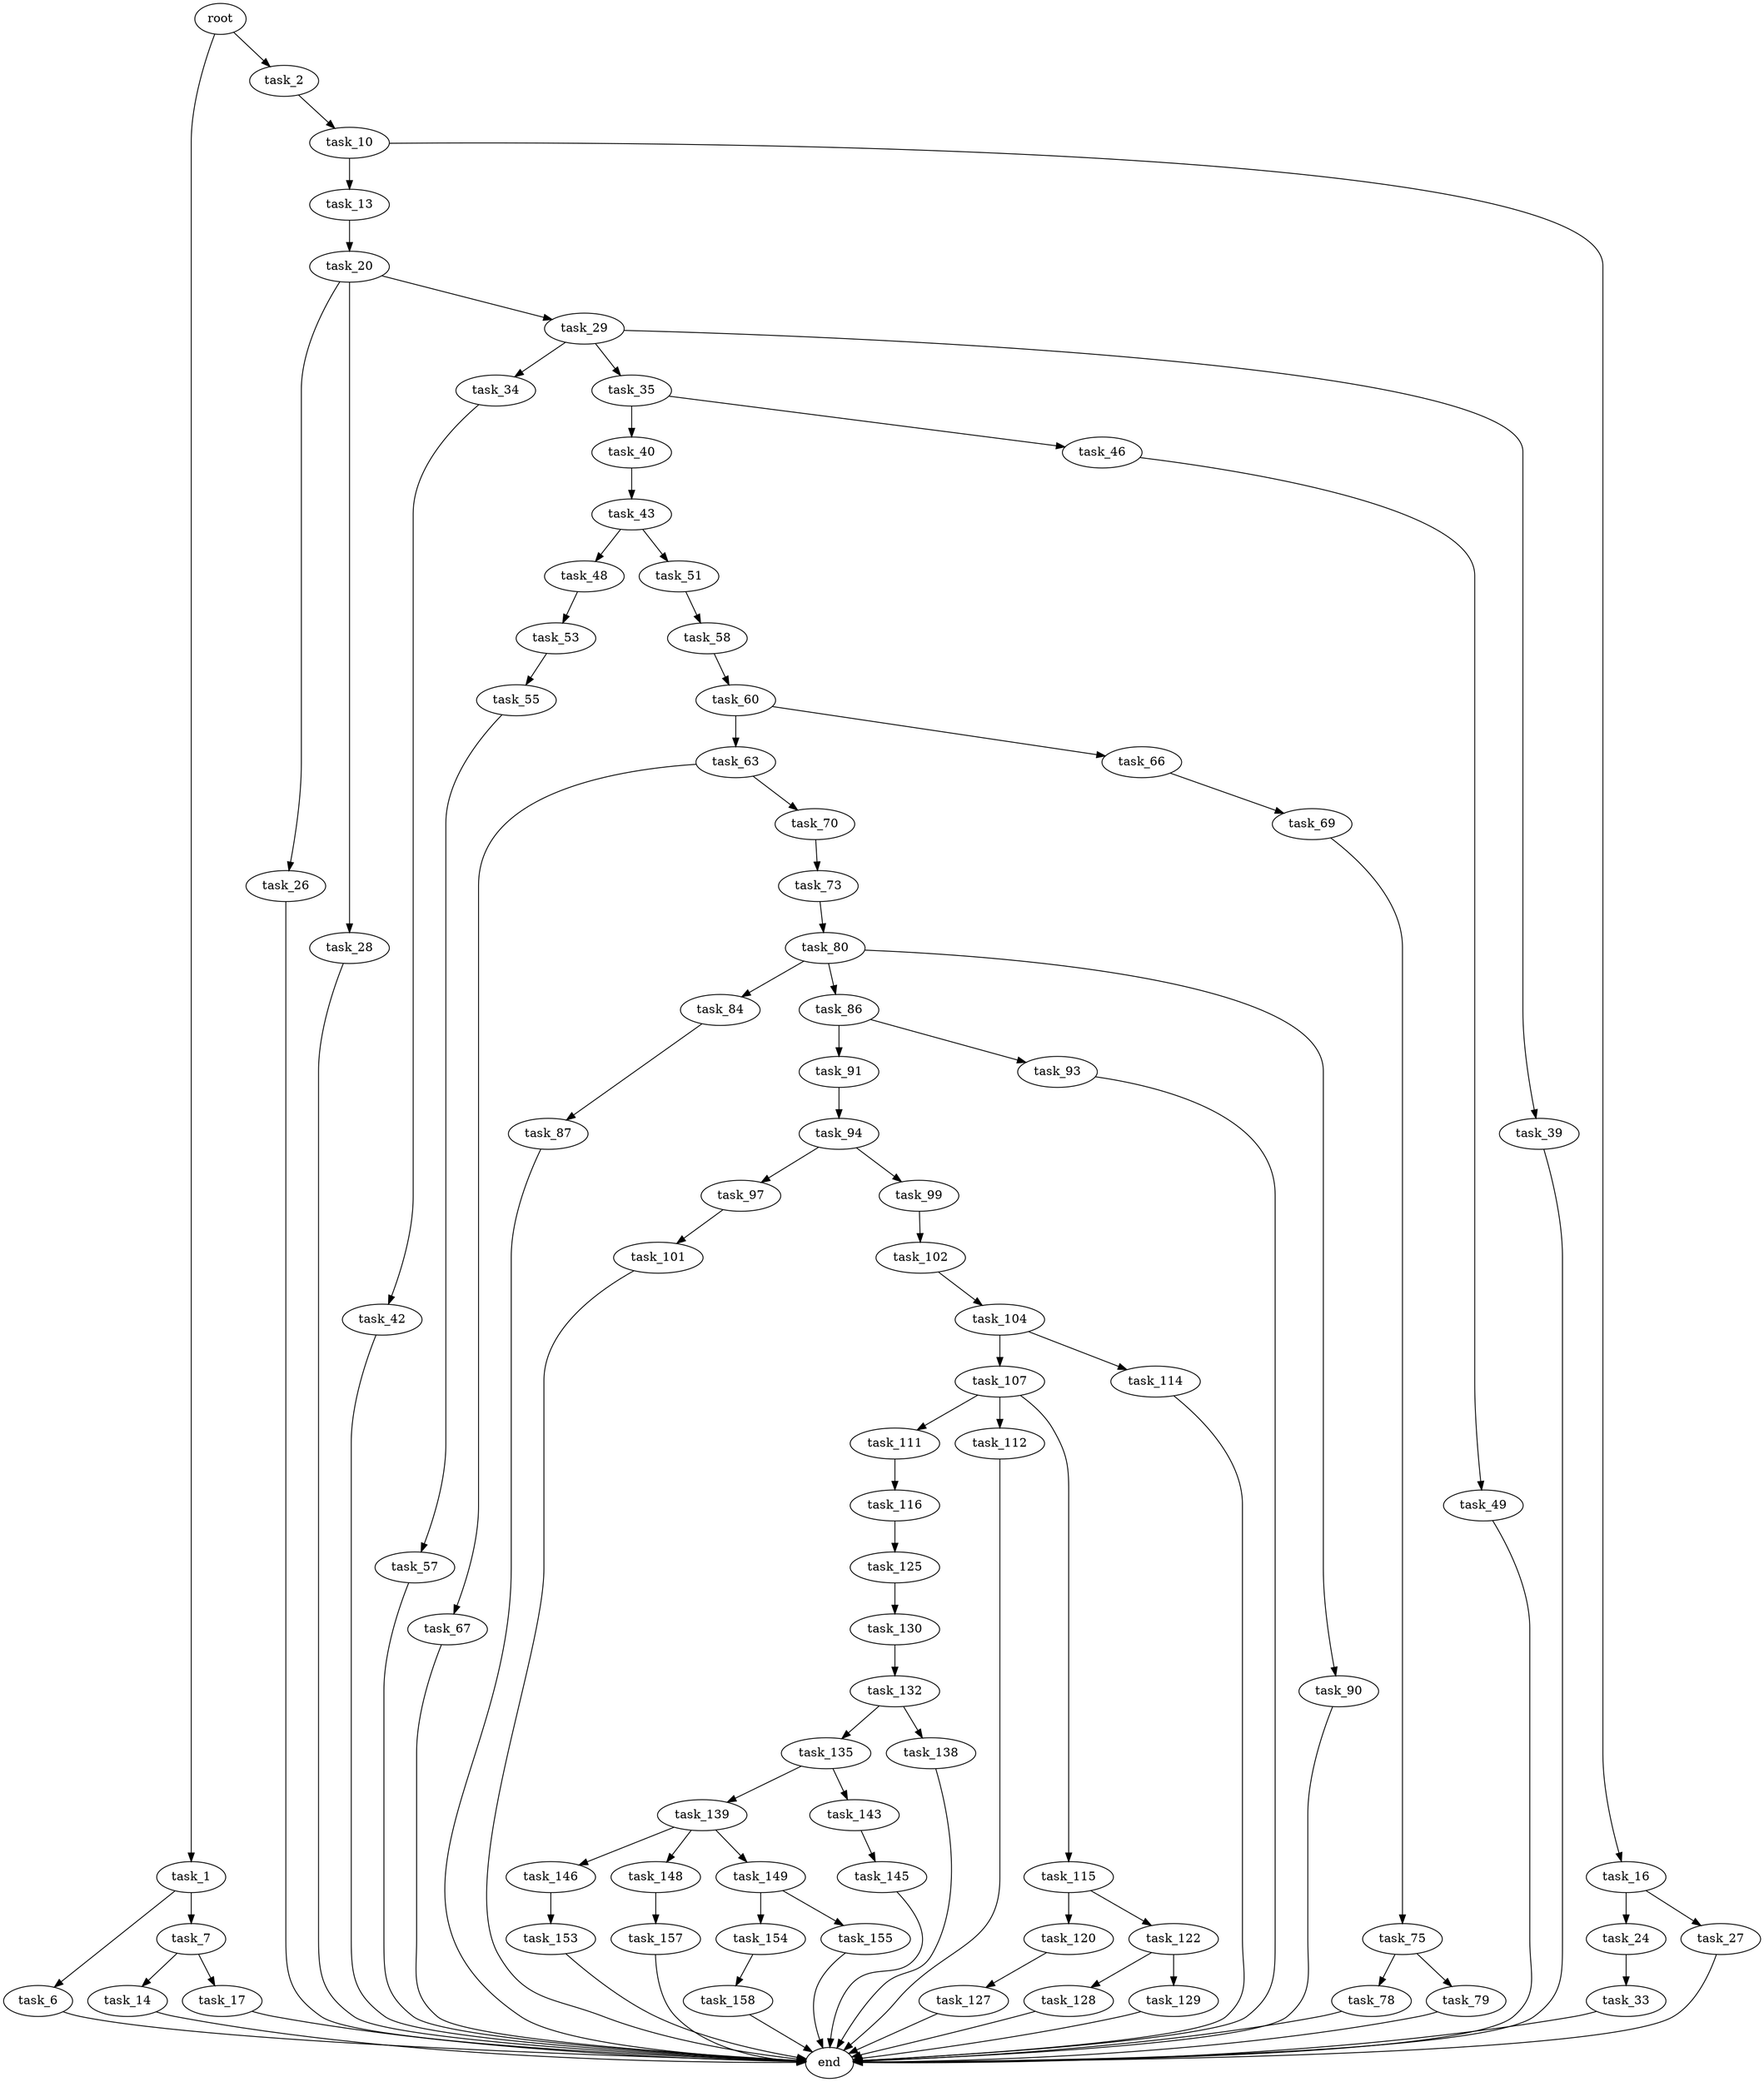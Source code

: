 digraph G {
  root [size="0.000000"];
  task_1 [size="2325429655.000000"];
  task_2 [size="134217728000.000000"];
  task_6 [size="1343080016.000000"];
  task_7 [size="39748607885.000000"];
  task_10 [size="68719476736.000000"];
  task_13 [size="5045638924.000000"];
  task_14 [size="101163858428.000000"];
  task_16 [size="14667604019.000000"];
  task_17 [size="1031171628800.000000"];
  task_20 [size="1368016086259.000000"];
  task_24 [size="134217728000.000000"];
  task_26 [size="782757789696.000000"];
  task_27 [size="5225029800.000000"];
  task_28 [size="8589934592.000000"];
  task_29 [size="2995565570.000000"];
  task_33 [size="6753363276.000000"];
  task_34 [size="53418606260.000000"];
  task_35 [size="851499198888.000000"];
  task_39 [size="246630741164.000000"];
  task_40 [size="68719476736.000000"];
  task_42 [size="68719476736.000000"];
  task_43 [size="40947701102.000000"];
  task_46 [size="577518272071.000000"];
  task_48 [size="231928233984.000000"];
  task_49 [size="1073741824000.000000"];
  task_51 [size="134217728000.000000"];
  task_53 [size="1421619492.000000"];
  task_55 [size="68719476736.000000"];
  task_57 [size="201295086122.000000"];
  task_58 [size="231928233984.000000"];
  task_60 [size="6605335012.000000"];
  task_63 [size="30994814864.000000"];
  task_66 [size="1659496333.000000"];
  task_67 [size="607290236545.000000"];
  task_69 [size="187101105887.000000"];
  task_70 [size="649040056274.000000"];
  task_73 [size="368293445632.000000"];
  task_75 [size="239436900323.000000"];
  task_78 [size="5223771455.000000"];
  task_79 [size="1166659939.000000"];
  task_80 [size="134217728000.000000"];
  task_84 [size="17012511726.000000"];
  task_86 [size="809750084151.000000"];
  task_87 [size="171973377572.000000"];
  task_90 [size="179233365494.000000"];
  task_91 [size="782757789696.000000"];
  task_93 [size="368293445632.000000"];
  task_94 [size="1682981785.000000"];
  task_97 [size="231928233984.000000"];
  task_99 [size="260644178327.000000"];
  task_101 [size="549755813888.000000"];
  task_102 [size="231928233984.000000"];
  task_104 [size="183515541344.000000"];
  task_107 [size="1113671652.000000"];
  task_111 [size="1073741824000.000000"];
  task_112 [size="252523007616.000000"];
  task_114 [size="248004810274.000000"];
  task_115 [size="48682122508.000000"];
  task_116 [size="1035077495.000000"];
  task_120 [size="18637666366.000000"];
  task_122 [size="368293445632.000000"];
  task_125 [size="97104807490.000000"];
  task_127 [size="6650684088.000000"];
  task_128 [size="134217728000.000000"];
  task_129 [size="1073741824000.000000"];
  task_130 [size="16964097950.000000"];
  task_132 [size="368293445632.000000"];
  task_135 [size="549755813888.000000"];
  task_138 [size="96649082846.000000"];
  task_139 [size="231928233984.000000"];
  task_143 [size="8589934592.000000"];
  task_145 [size="1661247811.000000"];
  task_146 [size="214208419225.000000"];
  task_148 [size="174941019094.000000"];
  task_149 [size="9571143444.000000"];
  task_153 [size="6991024148.000000"];
  task_154 [size="1168249800.000000"];
  task_155 [size="8589934592.000000"];
  task_157 [size="2570201885.000000"];
  task_158 [size="278998757789.000000"];
  end [size="0.000000"];

  root -> task_1 [size="1.000000"];
  root -> task_2 [size="1.000000"];
  task_1 -> task_6 [size="75497472.000000"];
  task_1 -> task_7 [size="75497472.000000"];
  task_2 -> task_10 [size="209715200.000000"];
  task_6 -> end [size="1.000000"];
  task_7 -> task_14 [size="679477248.000000"];
  task_7 -> task_17 [size="679477248.000000"];
  task_10 -> task_13 [size="134217728.000000"];
  task_10 -> task_16 [size="134217728.000000"];
  task_13 -> task_20 [size="411041792.000000"];
  task_14 -> end [size="1.000000"];
  task_16 -> task_24 [size="33554432.000000"];
  task_16 -> task_27 [size="33554432.000000"];
  task_17 -> end [size="1.000000"];
  task_20 -> task_26 [size="838860800.000000"];
  task_20 -> task_28 [size="838860800.000000"];
  task_20 -> task_29 [size="838860800.000000"];
  task_24 -> task_33 [size="209715200.000000"];
  task_26 -> end [size="1.000000"];
  task_27 -> end [size="1.000000"];
  task_28 -> end [size="1.000000"];
  task_29 -> task_34 [size="209715200.000000"];
  task_29 -> task_35 [size="209715200.000000"];
  task_29 -> task_39 [size="209715200.000000"];
  task_33 -> end [size="1.000000"];
  task_34 -> task_42 [size="838860800.000000"];
  task_35 -> task_40 [size="679477248.000000"];
  task_35 -> task_46 [size="679477248.000000"];
  task_39 -> end [size="1.000000"];
  task_40 -> task_43 [size="134217728.000000"];
  task_42 -> end [size="1.000000"];
  task_43 -> task_48 [size="679477248.000000"];
  task_43 -> task_51 [size="679477248.000000"];
  task_46 -> task_49 [size="838860800.000000"];
  task_48 -> task_53 [size="301989888.000000"];
  task_49 -> end [size="1.000000"];
  task_51 -> task_58 [size="209715200.000000"];
  task_53 -> task_55 [size="75497472.000000"];
  task_55 -> task_57 [size="134217728.000000"];
  task_57 -> end [size="1.000000"];
  task_58 -> task_60 [size="301989888.000000"];
  task_60 -> task_63 [size="33554432.000000"];
  task_60 -> task_66 [size="33554432.000000"];
  task_63 -> task_67 [size="134217728.000000"];
  task_63 -> task_70 [size="134217728.000000"];
  task_66 -> task_69 [size="33554432.000000"];
  task_67 -> end [size="1.000000"];
  task_69 -> task_75 [size="411041792.000000"];
  task_70 -> task_73 [size="536870912.000000"];
  task_73 -> task_80 [size="411041792.000000"];
  task_75 -> task_78 [size="838860800.000000"];
  task_75 -> task_79 [size="838860800.000000"];
  task_78 -> end [size="1.000000"];
  task_79 -> end [size="1.000000"];
  task_80 -> task_84 [size="209715200.000000"];
  task_80 -> task_86 [size="209715200.000000"];
  task_80 -> task_90 [size="209715200.000000"];
  task_84 -> task_87 [size="536870912.000000"];
  task_86 -> task_91 [size="838860800.000000"];
  task_86 -> task_93 [size="838860800.000000"];
  task_87 -> end [size="1.000000"];
  task_90 -> end [size="1.000000"];
  task_91 -> task_94 [size="679477248.000000"];
  task_93 -> end [size="1.000000"];
  task_94 -> task_97 [size="75497472.000000"];
  task_94 -> task_99 [size="75497472.000000"];
  task_97 -> task_101 [size="301989888.000000"];
  task_99 -> task_102 [size="209715200.000000"];
  task_101 -> end [size="1.000000"];
  task_102 -> task_104 [size="301989888.000000"];
  task_104 -> task_107 [size="134217728.000000"];
  task_104 -> task_114 [size="134217728.000000"];
  task_107 -> task_111 [size="134217728.000000"];
  task_107 -> task_112 [size="134217728.000000"];
  task_107 -> task_115 [size="134217728.000000"];
  task_111 -> task_116 [size="838860800.000000"];
  task_112 -> end [size="1.000000"];
  task_114 -> end [size="1.000000"];
  task_115 -> task_120 [size="838860800.000000"];
  task_115 -> task_122 [size="838860800.000000"];
  task_116 -> task_125 [size="33554432.000000"];
  task_120 -> task_127 [size="411041792.000000"];
  task_122 -> task_128 [size="411041792.000000"];
  task_122 -> task_129 [size="411041792.000000"];
  task_125 -> task_130 [size="134217728.000000"];
  task_127 -> end [size="1.000000"];
  task_128 -> end [size="1.000000"];
  task_129 -> end [size="1.000000"];
  task_130 -> task_132 [size="33554432.000000"];
  task_132 -> task_135 [size="411041792.000000"];
  task_132 -> task_138 [size="411041792.000000"];
  task_135 -> task_139 [size="536870912.000000"];
  task_135 -> task_143 [size="536870912.000000"];
  task_138 -> end [size="1.000000"];
  task_139 -> task_146 [size="301989888.000000"];
  task_139 -> task_148 [size="301989888.000000"];
  task_139 -> task_149 [size="301989888.000000"];
  task_143 -> task_145 [size="33554432.000000"];
  task_145 -> end [size="1.000000"];
  task_146 -> task_153 [size="209715200.000000"];
  task_148 -> task_157 [size="134217728.000000"];
  task_149 -> task_154 [size="411041792.000000"];
  task_149 -> task_155 [size="411041792.000000"];
  task_153 -> end [size="1.000000"];
  task_154 -> task_158 [size="75497472.000000"];
  task_155 -> end [size="1.000000"];
  task_157 -> end [size="1.000000"];
  task_158 -> end [size="1.000000"];
}

